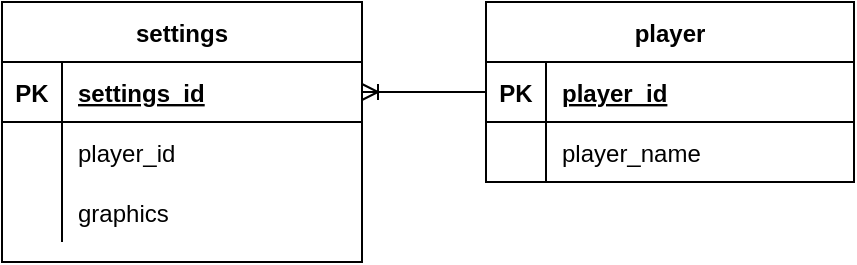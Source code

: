 <mxfile version="20.5.1" type="device"><diagram id="g3M--DwqCFLTSeb4jEzi" name="Страница 1"><mxGraphModel dx="1382" dy="764" grid="1" gridSize="10" guides="1" tooltips="1" connect="1" arrows="1" fold="1" page="1" pageScale="1" pageWidth="827" pageHeight="1169" math="0" shadow="0"><root><mxCell id="0"/><mxCell id="1" parent="0"/><mxCell id="gzmJOsKCDwlrmbXUU4vh-1" value="player" style="shape=table;startSize=30;container=1;collapsible=1;childLayout=tableLayout;fixedRows=1;rowLines=0;fontStyle=1;align=center;resizeLast=1;" vertex="1" parent="1"><mxGeometry x="322" y="170" width="184" height="90" as="geometry"/></mxCell><mxCell id="gzmJOsKCDwlrmbXUU4vh-2" value="" style="shape=tableRow;horizontal=0;startSize=0;swimlaneHead=0;swimlaneBody=0;fillColor=none;collapsible=0;dropTarget=0;points=[[0,0.5],[1,0.5]];portConstraint=eastwest;top=0;left=0;right=0;bottom=1;" vertex="1" parent="gzmJOsKCDwlrmbXUU4vh-1"><mxGeometry y="30" width="184" height="30" as="geometry"/></mxCell><mxCell id="gzmJOsKCDwlrmbXUU4vh-3" value="PK" style="shape=partialRectangle;connectable=0;fillColor=none;top=0;left=0;bottom=0;right=0;fontStyle=1;overflow=hidden;" vertex="1" parent="gzmJOsKCDwlrmbXUU4vh-2"><mxGeometry width="30" height="30" as="geometry"><mxRectangle width="30" height="30" as="alternateBounds"/></mxGeometry></mxCell><mxCell id="gzmJOsKCDwlrmbXUU4vh-4" value="player_id" style="shape=partialRectangle;connectable=0;fillColor=none;top=0;left=0;bottom=0;right=0;align=left;spacingLeft=6;fontStyle=5;overflow=hidden;" vertex="1" parent="gzmJOsKCDwlrmbXUU4vh-2"><mxGeometry x="30" width="154" height="30" as="geometry"><mxRectangle width="154" height="30" as="alternateBounds"/></mxGeometry></mxCell><mxCell id="gzmJOsKCDwlrmbXUU4vh-5" value="" style="shape=tableRow;horizontal=0;startSize=0;swimlaneHead=0;swimlaneBody=0;fillColor=none;collapsible=0;dropTarget=0;points=[[0,0.5],[1,0.5]];portConstraint=eastwest;top=0;left=0;right=0;bottom=0;" vertex="1" parent="gzmJOsKCDwlrmbXUU4vh-1"><mxGeometry y="60" width="184" height="30" as="geometry"/></mxCell><mxCell id="gzmJOsKCDwlrmbXUU4vh-6" value="" style="shape=partialRectangle;connectable=0;fillColor=none;top=0;left=0;bottom=0;right=0;editable=1;overflow=hidden;" vertex="1" parent="gzmJOsKCDwlrmbXUU4vh-5"><mxGeometry width="30" height="30" as="geometry"><mxRectangle width="30" height="30" as="alternateBounds"/></mxGeometry></mxCell><mxCell id="gzmJOsKCDwlrmbXUU4vh-7" value="player_name" style="shape=partialRectangle;connectable=0;fillColor=none;top=0;left=0;bottom=0;right=0;align=left;spacingLeft=6;overflow=hidden;" vertex="1" parent="gzmJOsKCDwlrmbXUU4vh-5"><mxGeometry x="30" width="154" height="30" as="geometry"><mxRectangle width="154" height="30" as="alternateBounds"/></mxGeometry></mxCell><mxCell id="gzmJOsKCDwlrmbXUU4vh-43" value="" style="edgeStyle=orthogonalEdgeStyle;fontSize=12;html=1;endArrow=ERoneToMany;rounded=0;exitX=0;exitY=0.5;exitDx=0;exitDy=0;" edge="1" parent="1" source="gzmJOsKCDwlrmbXUU4vh-2" target="gzmJOsKCDwlrmbXUU4vh-45"><mxGeometry width="100" height="100" relative="1" as="geometry"><mxPoint x="360" y="440" as="sourcePoint"/><mxPoint x="270" y="245" as="targetPoint"/></mxGeometry></mxCell><mxCell id="gzmJOsKCDwlrmbXUU4vh-44" value="settings" style="shape=table;startSize=30;container=1;collapsible=1;childLayout=tableLayout;fixedRows=1;rowLines=0;fontStyle=1;align=center;resizeLast=1;" vertex="1" parent="1"><mxGeometry x="80" y="170" width="180" height="130" as="geometry"/></mxCell><mxCell id="gzmJOsKCDwlrmbXUU4vh-45" value="" style="shape=tableRow;horizontal=0;startSize=0;swimlaneHead=0;swimlaneBody=0;fillColor=none;collapsible=0;dropTarget=0;points=[[0,0.5],[1,0.5]];portConstraint=eastwest;top=0;left=0;right=0;bottom=1;" vertex="1" parent="gzmJOsKCDwlrmbXUU4vh-44"><mxGeometry y="30" width="180" height="30" as="geometry"/></mxCell><mxCell id="gzmJOsKCDwlrmbXUU4vh-46" value="PK" style="shape=partialRectangle;connectable=0;fillColor=none;top=0;left=0;bottom=0;right=0;fontStyle=1;overflow=hidden;" vertex="1" parent="gzmJOsKCDwlrmbXUU4vh-45"><mxGeometry width="30" height="30" as="geometry"><mxRectangle width="30" height="30" as="alternateBounds"/></mxGeometry></mxCell><mxCell id="gzmJOsKCDwlrmbXUU4vh-47" value="settings_id" style="shape=partialRectangle;connectable=0;fillColor=none;top=0;left=0;bottom=0;right=0;align=left;spacingLeft=6;fontStyle=5;overflow=hidden;" vertex="1" parent="gzmJOsKCDwlrmbXUU4vh-45"><mxGeometry x="30" width="150" height="30" as="geometry"><mxRectangle width="150" height="30" as="alternateBounds"/></mxGeometry></mxCell><mxCell id="gzmJOsKCDwlrmbXUU4vh-54" value="" style="shape=tableRow;horizontal=0;startSize=0;swimlaneHead=0;swimlaneBody=0;fillColor=none;collapsible=0;dropTarget=0;points=[[0,0.5],[1,0.5]];portConstraint=eastwest;top=0;left=0;right=0;bottom=0;" vertex="1" parent="gzmJOsKCDwlrmbXUU4vh-44"><mxGeometry y="60" width="180" height="30" as="geometry"/></mxCell><mxCell id="gzmJOsKCDwlrmbXUU4vh-55" value="" style="shape=partialRectangle;connectable=0;fillColor=none;top=0;left=0;bottom=0;right=0;editable=1;overflow=hidden;" vertex="1" parent="gzmJOsKCDwlrmbXUU4vh-54"><mxGeometry width="30" height="30" as="geometry"><mxRectangle width="30" height="30" as="alternateBounds"/></mxGeometry></mxCell><mxCell id="gzmJOsKCDwlrmbXUU4vh-56" value="player_id" style="shape=partialRectangle;connectable=0;fillColor=none;top=0;left=0;bottom=0;right=0;align=left;spacingLeft=6;overflow=hidden;" vertex="1" parent="gzmJOsKCDwlrmbXUU4vh-54"><mxGeometry x="30" width="150" height="30" as="geometry"><mxRectangle width="150" height="30" as="alternateBounds"/></mxGeometry></mxCell><mxCell id="gzmJOsKCDwlrmbXUU4vh-48" value="" style="shape=tableRow;horizontal=0;startSize=0;swimlaneHead=0;swimlaneBody=0;fillColor=none;collapsible=0;dropTarget=0;points=[[0,0.5],[1,0.5]];portConstraint=eastwest;top=0;left=0;right=0;bottom=0;" vertex="1" parent="gzmJOsKCDwlrmbXUU4vh-44"><mxGeometry y="90" width="180" height="30" as="geometry"/></mxCell><mxCell id="gzmJOsKCDwlrmbXUU4vh-49" value="" style="shape=partialRectangle;connectable=0;fillColor=none;top=0;left=0;bottom=0;right=0;editable=1;overflow=hidden;" vertex="1" parent="gzmJOsKCDwlrmbXUU4vh-48"><mxGeometry width="30" height="30" as="geometry"><mxRectangle width="30" height="30" as="alternateBounds"/></mxGeometry></mxCell><mxCell id="gzmJOsKCDwlrmbXUU4vh-50" value="graphics" style="shape=partialRectangle;connectable=0;fillColor=none;top=0;left=0;bottom=0;right=0;align=left;spacingLeft=6;overflow=hidden;" vertex="1" parent="gzmJOsKCDwlrmbXUU4vh-48"><mxGeometry x="30" width="150" height="30" as="geometry"><mxRectangle width="150" height="30" as="alternateBounds"/></mxGeometry></mxCell></root></mxGraphModel></diagram></mxfile>